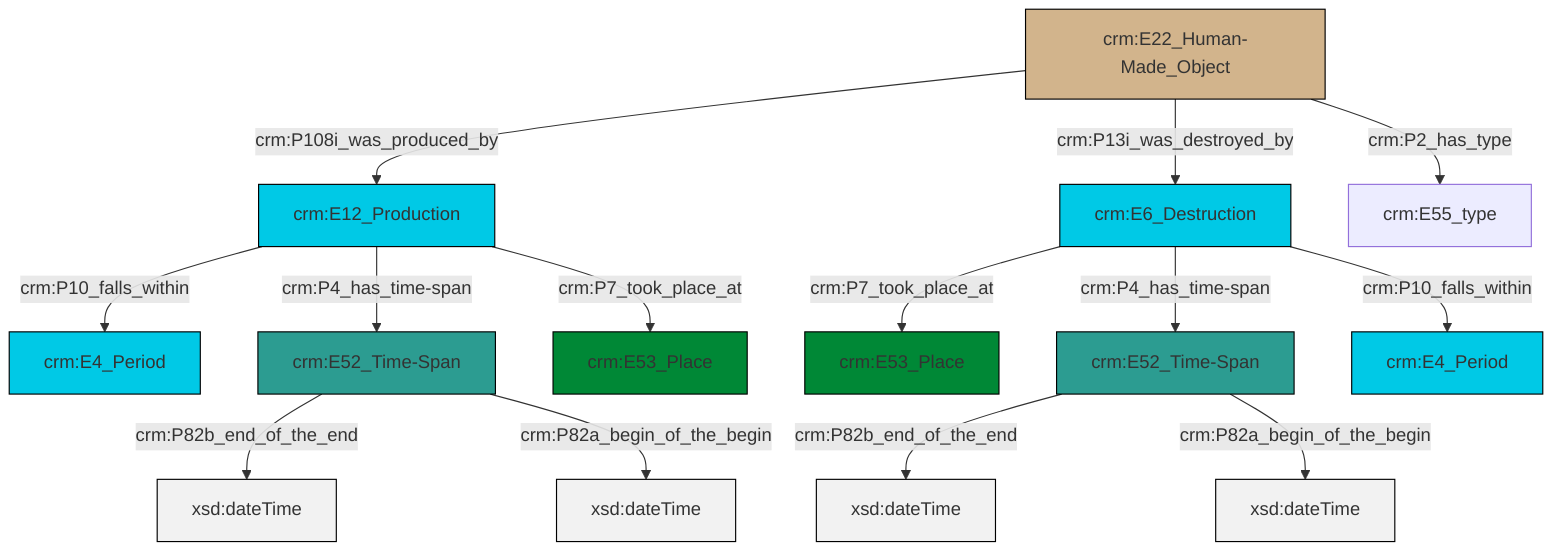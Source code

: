 graph TD
classDef Literal fill:#f2f2f2,stroke:#000000;
classDef CRM_Entity fill:#FFFFFF,stroke:#000000;
classDef Temporal_Entity fill:#00C9E6, stroke:#000000;
classDef Type fill:#E18312, stroke:#000000;
classDef Time-Span fill:#2C9C91, stroke:#000000;
classDef Appellation fill:#FFEB7F, stroke:#000000;
classDef Place fill:#008836, stroke:#000000;
classDef Persistent_Item fill:#B266B2, stroke:#000000;
classDef Conceptual_Object fill:#FFD700, stroke:#000000;
classDef Physical_Thing fill:#D2B48C, stroke:#000000;
classDef Actor fill:#f58aad, stroke:#000000;
classDef PC_Classes fill:#4ce600, stroke:#000000;
classDef Multi fill:#cccccc,stroke:#000000;

8["crm:E6_Destruction"]:::Temporal_Entity -->|crm:P7_took_place_at| 0["crm:E53_Place"]:::Place
9["crm:E22_Human-Made_Object"]:::Physical_Thing -->|crm:P108i_was_produced_by| 10["crm:E12_Production"]:::Temporal_Entity
10["crm:E12_Production"]:::Temporal_Entity -->|crm:P10_falls_within| 11["crm:E4_Period"]:::Temporal_Entity
10["crm:E12_Production"]:::Temporal_Entity -->|crm:P4_has_time-span| 2["crm:E52_Time-Span"]:::Time-Span
9["crm:E22_Human-Made_Object"]:::Physical_Thing -->|crm:P13i_was_destroyed_by| 8["crm:E6_Destruction"]:::Temporal_Entity
8["crm:E6_Destruction"]:::Temporal_Entity -->|crm:P4_has_time-span| 16["crm:E52_Time-Span"]:::Time-Span
16["crm:E52_Time-Span"]:::Time-Span -->|crm:P82b_end_of_the_end| 17[xsd:dateTime]:::Literal
8["crm:E6_Destruction"]:::Temporal_Entity -->|crm:P10_falls_within| 4["crm:E4_Period"]:::Temporal_Entity
2["crm:E52_Time-Span"]:::Time-Span -->|crm:P82b_end_of_the_end| 19[xsd:dateTime]:::Literal
16["crm:E52_Time-Span"]:::Time-Span -->|crm:P82a_begin_of_the_begin| 20[xsd:dateTime]:::Literal
9["crm:E22_Human-Made_Object"]:::Physical_Thing -->|crm:P2_has_type| 6["crm:E55_type"]:::Default
2["crm:E52_Time-Span"]:::Time-Span -->|crm:P82a_begin_of_the_begin| 21[xsd:dateTime]:::Literal
10["crm:E12_Production"]:::Temporal_Entity -->|crm:P7_took_place_at| 14["crm:E53_Place"]:::Place